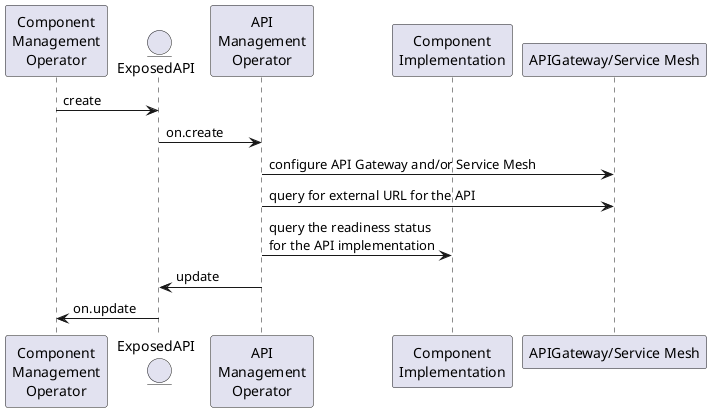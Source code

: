 @startuml

participant "Component\nManagement\nOperator" as ComponentOperator
entity ExposedAPI
participant "API\nManagement\nOperator" as APIExposureOperator
participant "Component\nImplementation" as Component
participant "APIGateway/Service Mesh" as APIGateway

ComponentOperator -> ExposedAPI: create

ExposedAPI -> APIExposureOperator: on.create 
APIExposureOperator -> APIGateway : configure API Gateway and/or Service Mesh
APIExposureOperator -> APIGateway : query for external URL for the API
APIExposureOperator -> Component : query the readiness status\nfor the API implementation
ExposedAPI <- APIExposureOperator: update
ComponentOperator <- ExposedAPI: on.update

@enduml